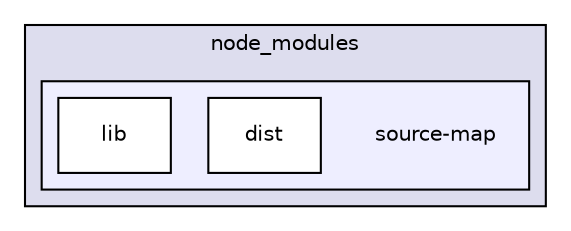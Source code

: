 digraph "gulp-src/node_modules/gulp-uglify/node_modules/uglify-js/node_modules/source-map" {
  compound=true
  node [ fontsize="10", fontname="Helvetica"];
  edge [ labelfontsize="10", labelfontname="Helvetica"];
  subgraph clusterdir_03539ce815decd03f9872d96221e0e8e {
    graph [ bgcolor="#ddddee", pencolor="black", label="node_modules" fontname="Helvetica", fontsize="10", URL="dir_03539ce815decd03f9872d96221e0e8e.html"]
  subgraph clusterdir_18ad89cb352784bf21e11093334caa51 {
    graph [ bgcolor="#eeeeff", pencolor="black", label="" URL="dir_18ad89cb352784bf21e11093334caa51.html"];
    dir_18ad89cb352784bf21e11093334caa51 [shape=plaintext label="source-map"];
    dir_6f4cf226201c59f5b487e66f569adb7a [shape=box label="dist" color="black" fillcolor="white" style="filled" URL="dir_6f4cf226201c59f5b487e66f569adb7a.html"];
    dir_24a1a45fec203582f8e6cb9d4c21edde [shape=box label="lib" color="black" fillcolor="white" style="filled" URL="dir_24a1a45fec203582f8e6cb9d4c21edde.html"];
  }
  }
}
